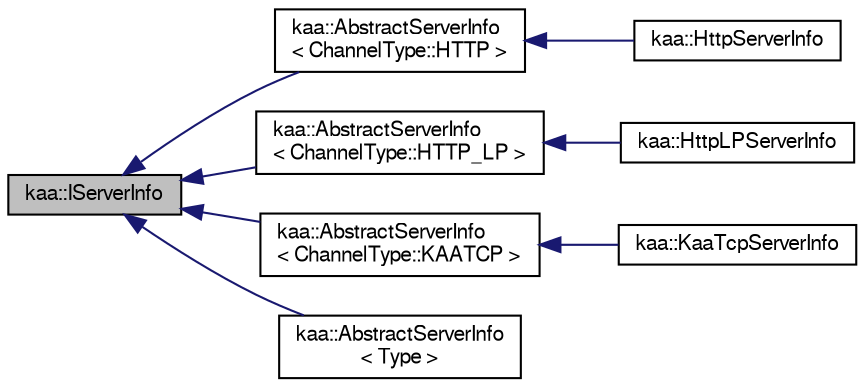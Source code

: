 digraph "kaa::IServerInfo"
{
  bgcolor="transparent";
  edge [fontname="FreeSans",fontsize="10",labelfontname="FreeSans",labelfontsize="10"];
  node [fontname="FreeSans",fontsize="10",shape=record];
  rankdir="LR";
  Node1 [label="kaa::IServerInfo",height=0.2,width=0.4,color="black", fillcolor="grey75", style="filled" fontcolor="black"];
  Node1 -> Node2 [dir="back",color="midnightblue",fontsize="10",style="solid",fontname="FreeSans"];
  Node2 [label="kaa::AbstractServerInfo\l\< ChannelType::HTTP \>",height=0.2,width=0.4,color="black",URL="$classkaa_1_1AbstractServerInfo.html"];
  Node2 -> Node3 [dir="back",color="midnightblue",fontsize="10",style="solid",fontname="FreeSans"];
  Node3 [label="kaa::HttpServerInfo",height=0.2,width=0.4,color="black",URL="$classkaa_1_1HttpServerInfo.html"];
  Node1 -> Node4 [dir="back",color="midnightblue",fontsize="10",style="solid",fontname="FreeSans"];
  Node4 [label="kaa::AbstractServerInfo\l\< ChannelType::HTTP_LP \>",height=0.2,width=0.4,color="black",URL="$classkaa_1_1AbstractServerInfo.html"];
  Node4 -> Node5 [dir="back",color="midnightblue",fontsize="10",style="solid",fontname="FreeSans"];
  Node5 [label="kaa::HttpLPServerInfo",height=0.2,width=0.4,color="black",URL="$classkaa_1_1HttpLPServerInfo.html"];
  Node1 -> Node6 [dir="back",color="midnightblue",fontsize="10",style="solid",fontname="FreeSans"];
  Node6 [label="kaa::AbstractServerInfo\l\< ChannelType::KAATCP \>",height=0.2,width=0.4,color="black",URL="$classkaa_1_1AbstractServerInfo.html"];
  Node6 -> Node7 [dir="back",color="midnightblue",fontsize="10",style="solid",fontname="FreeSans"];
  Node7 [label="kaa::KaaTcpServerInfo",height=0.2,width=0.4,color="black",URL="$classkaa_1_1KaaTcpServerInfo.html"];
  Node1 -> Node8 [dir="back",color="midnightblue",fontsize="10",style="solid",fontname="FreeSans"];
  Node8 [label="kaa::AbstractServerInfo\l\< Type \>",height=0.2,width=0.4,color="black",URL="$classkaa_1_1AbstractServerInfo.html"];
}
